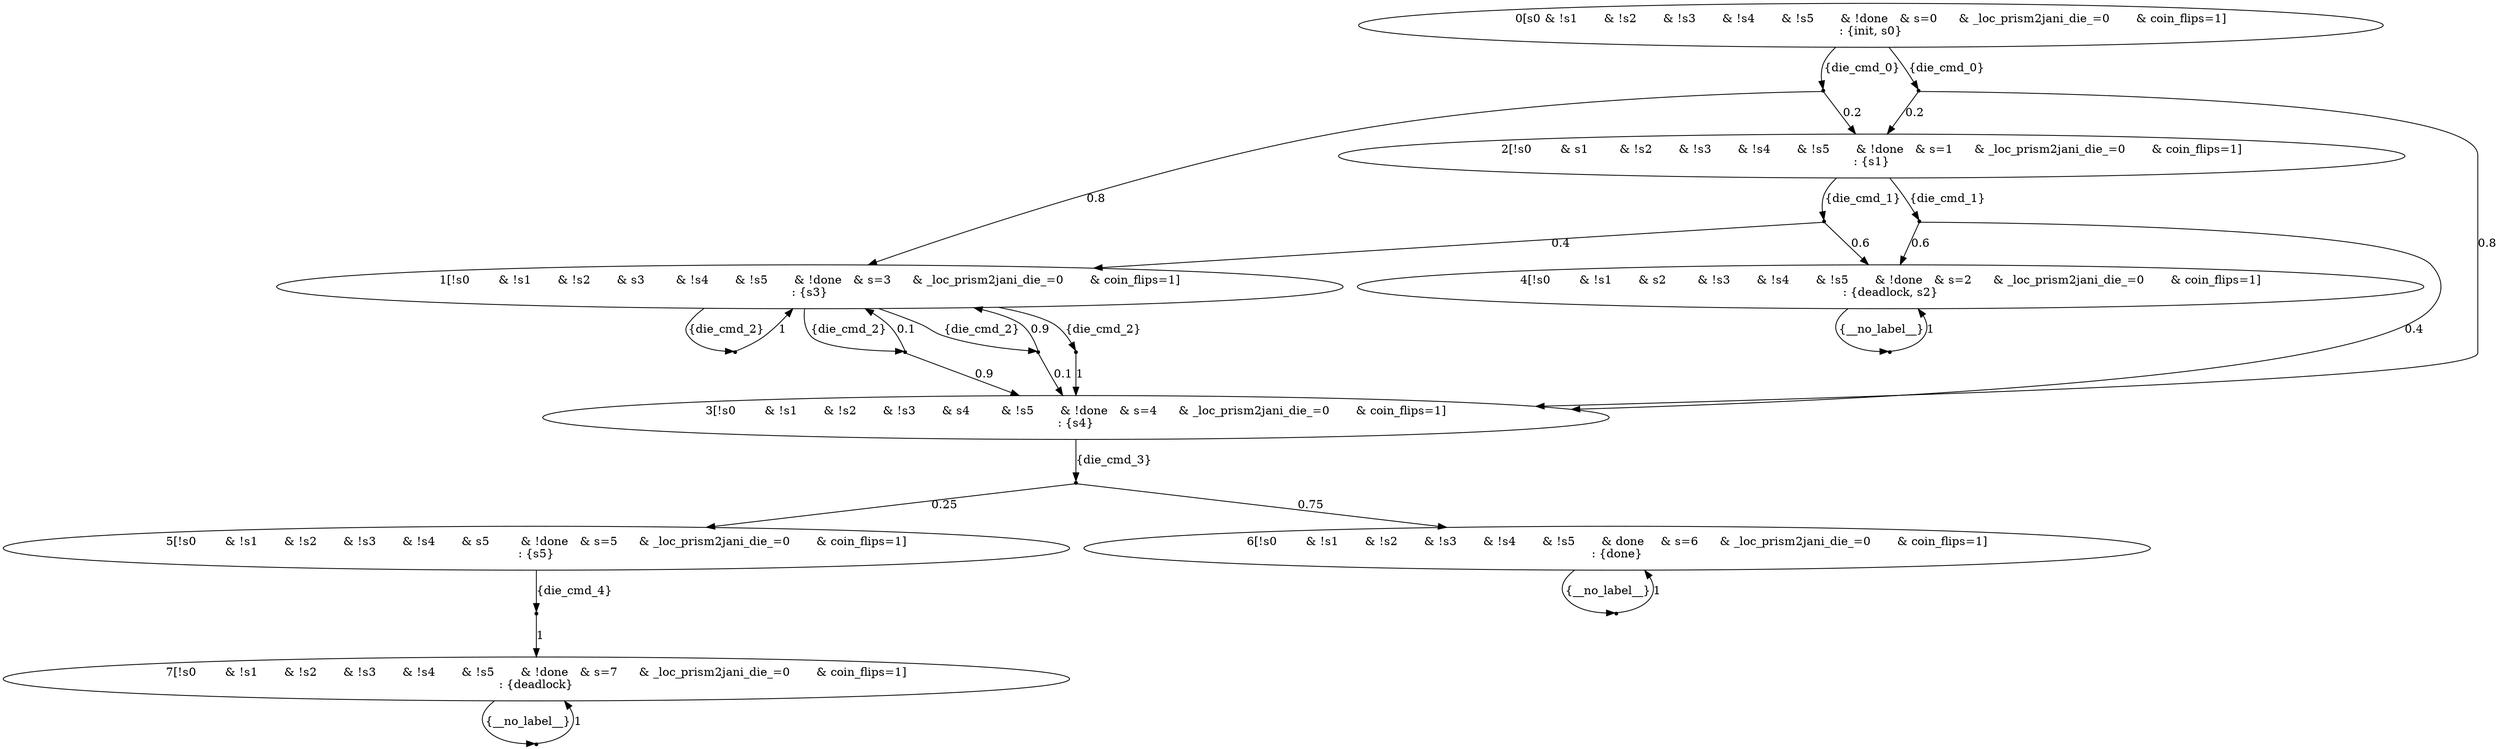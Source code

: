 digraph model {
	0 [ label = "0[s0	& !s1	& !s2	& !s3	& !s4	& !s5	& !done	& s=0	& _loc_prism2jani_die_=0	& coin_flips=1]
: {init, s0}" ];
	1 [ label = "1[!s0	& !s1	& !s2	& s3	& !s4	& !s5	& !done	& s=3	& _loc_prism2jani_die_=0	& coin_flips=1]
: {s3}" ];
	2 [ label = "2[!s0	& s1	& !s2	& !s3	& !s4	& !s5	& !done	& s=1	& _loc_prism2jani_die_=0	& coin_flips=1]
: {s1}" ];
	3 [ label = "3[!s0	& !s1	& !s2	& !s3	& s4	& !s5	& !done	& s=4	& _loc_prism2jani_die_=0	& coin_flips=1]
: {s4}" ];
	4 [ label = "4[!s0	& !s1	& s2	& !s3	& !s4	& !s5	& !done	& s=2	& _loc_prism2jani_die_=0	& coin_flips=1]
: {deadlock, s2}" ];
	5 [ label = "5[!s0	& !s1	& !s2	& !s3	& !s4	& s5	& !done	& s=5	& _loc_prism2jani_die_=0	& coin_flips=1]
: {s5}" ];
	6 [ label = "6[!s0	& !s1	& !s2	& !s3	& !s4	& !s5	& done	& s=6	& _loc_prism2jani_die_=0	& coin_flips=1]
: {done}" ];
	7 [ label = "7[!s0	& !s1	& !s2	& !s3	& !s4	& !s5	& !done	& s=7	& _loc_prism2jani_die_=0	& coin_flips=1]
: {deadlock}" ];
	"0c0" [shape = "point"];
	0 -> "0c0" [ label = "{die_cmd_0}"]
;
	"0c0" -> 1 [ label= "0.8" ];
	"0c0" -> 2 [ label= "0.2" ];
	"0c1" [shape = "point"];
	0 -> "0c1" [ label = "{die_cmd_0}"]
;
	"0c1" -> 2 [ label= "0.2" ];
	"0c1" -> 3 [ label= "0.8" ];
	"1c0" [shape = "point"];
	1 -> "1c0" [ label = "{die_cmd_2}"]
;
	"1c0" -> 1 [ label= "1" ];
	"1c1" [shape = "point"];
	1 -> "1c1" [ label = "{die_cmd_2}"]
;
	"1c1" -> 1 [ label= "0.1" ];
	"1c1" -> 3 [ label= "0.9" ];
	"1c2" [shape = "point"];
	1 -> "1c2" [ label = "{die_cmd_2}"]
;
	"1c2" -> 1 [ label= "0.9" ];
	"1c2" -> 3 [ label= "0.1" ];
	"1c3" [shape = "point"];
	1 -> "1c3" [ label = "{die_cmd_2}"]
;
	"1c3" -> 3 [ label= "1" ];
	"2c0" [shape = "point"];
	2 -> "2c0" [ label = "{die_cmd_1}"]
;
	"2c0" -> 1 [ label= "0.4" ];
	"2c0" -> 4 [ label= "0.6" ];
	"2c1" [shape = "point"];
	2 -> "2c1" [ label = "{die_cmd_1}"]
;
	"2c1" -> 3 [ label= "0.4" ];
	"2c1" -> 4 [ label= "0.6" ];
	"3c0" [shape = "point"];
	3 -> "3c0" [ label = "{die_cmd_3}"]
;
	"3c0" -> 5 [ label= "0.25" ];
	"3c0" -> 6 [ label= "0.75" ];
	"4c0" [shape = "point"];
	4 -> "4c0" [ label = "{__no_label__}"]
;
	"4c0" -> 4 [ label= "1" ];
	"5c0" [shape = "point"];
	5 -> "5c0" [ label = "{die_cmd_4}"]
;
	"5c0" -> 7 [ label= "1" ];
	"6c0" [shape = "point"];
	6 -> "6c0" [ label = "{__no_label__}"]
;
	"6c0" -> 6 [ label= "1" ];
	"7c0" [shape = "point"];
	7 -> "7c0" [ label = "{__no_label__}"]
;
	"7c0" -> 7 [ label= "1" ];
}
